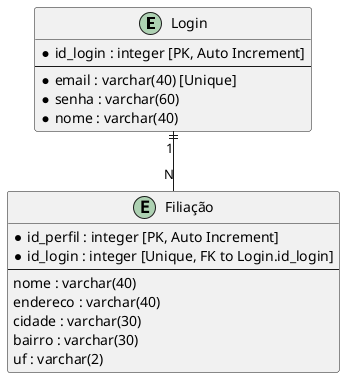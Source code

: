 @startuml MER

  ' Entidades e Atributos
  entity "Login" {
    * id_login : integer [PK, Auto Increment]
    --
    * email : varchar(40) [Unique]
    * senha : varchar(60)
    * nome : varchar(40)
  }

  entity "Filiação" {
    * id_perfil : integer [PK, Auto Increment]
    * id_login : integer [Unique, FK to Login.id_login]
    --
    nome : varchar(40)
    endereco : varchar(40)
    cidade : varchar(30)
    bairro : varchar(30)
    uf : varchar(2)
  }

  ' Relacionamentos
  Login "1" ||--O{ "N" Filiação

@enduml
